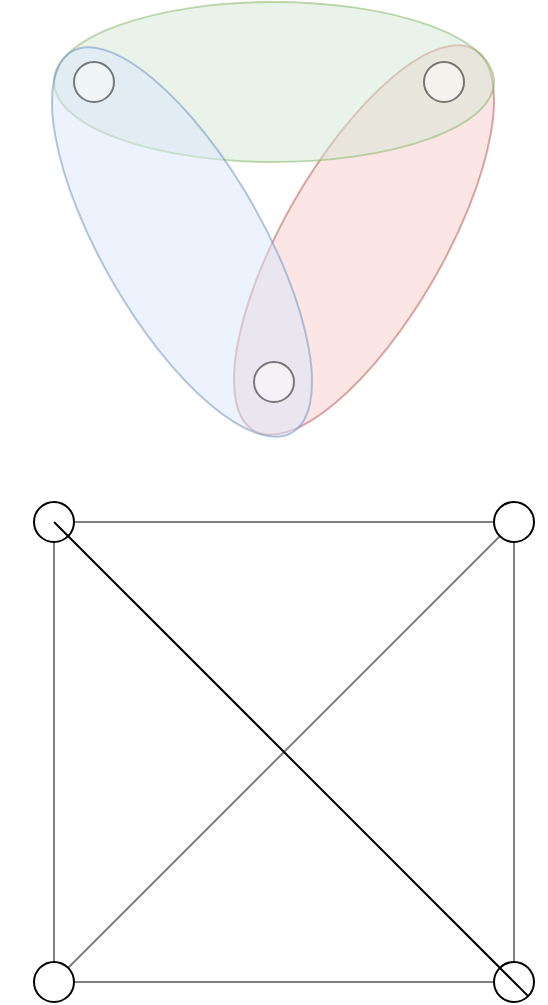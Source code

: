 <mxfile version="20.0.3" type="github">
  <diagram id="XnihjNDR5ECjtKAGWqoD" name="Page-1">
    <mxGraphModel dx="835" dy="724" grid="1" gridSize="10" guides="1" tooltips="1" connect="1" arrows="1" fold="1" page="1" pageScale="1" pageWidth="850" pageHeight="1100" math="0" shadow="0">
      <root>
        <mxCell id="0" />
        <mxCell id="1" parent="0" />
        <mxCell id="FC8SatOdNbRud1lcI9og-23" value="" style="endArrow=none;html=1;rounded=0;exitX=0;exitY=1;exitDx=0;exitDy=0;" edge="1" parent="1" source="FC8SatOdNbRud1lcI9og-16">
          <mxGeometry width="50" height="50" relative="1" as="geometry">
            <mxPoint x="240" y="590" as="sourcePoint" />
            <mxPoint x="470" y="360" as="targetPoint" />
          </mxGeometry>
        </mxCell>
        <mxCell id="FC8SatOdNbRud1lcI9og-1" value="" style="ellipse;whiteSpace=wrap;html=1;rotation=-240;opacity=50;fillColor=#f8cecc;strokeColor=#b85450;" vertex="1" parent="1">
          <mxGeometry x="285" y="179" width="220" height="80" as="geometry" />
        </mxCell>
        <mxCell id="FC8SatOdNbRud1lcI9og-3" value="" style="ellipse;whiteSpace=wrap;html=1;opacity=50;fillColor=#d5e8d4;strokeColor=#82b366;" vertex="1" parent="1">
          <mxGeometry x="240" y="100" width="220" height="80" as="geometry" />
        </mxCell>
        <mxCell id="FC8SatOdNbRud1lcI9og-4" value="" style="ellipse;whiteSpace=wrap;html=1;rotation=60;opacity=50;fillColor=#dae8fc;strokeColor=#6c8ebf;" vertex="1" parent="1">
          <mxGeometry x="194" y="180" width="220" height="80" as="geometry" />
        </mxCell>
        <mxCell id="FC8SatOdNbRud1lcI9og-16" value="" style="whiteSpace=wrap;html=1;aspect=fixed;opacity=50;" vertex="1" parent="1">
          <mxGeometry x="240" y="360" width="230" height="230" as="geometry" />
        </mxCell>
        <mxCell id="FC8SatOdNbRud1lcI9og-17" value="" style="endArrow=none;html=1;rounded=0;exitX=0;exitY=0;exitDx=0;exitDy=0;entryX=1;entryY=1;entryDx=0;entryDy=0;startArrow=none;" edge="1" parent="1" source="FC8SatOdNbRud1lcI9og-21" target="FC8SatOdNbRud1lcI9og-16">
          <mxGeometry width="50" height="50" relative="1" as="geometry">
            <mxPoint x="400" y="520" as="sourcePoint" />
            <mxPoint x="450" y="470" as="targetPoint" />
          </mxGeometry>
        </mxCell>
        <mxCell id="FC8SatOdNbRud1lcI9og-18" value="" style="endArrow=none;html=1;rounded=0;exitX=0;exitY=1;exitDx=0;exitDy=0;entryX=1;entryY=0;entryDx=0;entryDy=0;startArrow=none;" edge="1" parent="1" source="FC8SatOdNbRud1lcI9og-22" target="FC8SatOdNbRud1lcI9og-16">
          <mxGeometry width="50" height="50" relative="1" as="geometry">
            <mxPoint x="400" y="520" as="sourcePoint" />
            <mxPoint x="450" y="470" as="targetPoint" />
          </mxGeometry>
        </mxCell>
        <mxCell id="FC8SatOdNbRud1lcI9og-19" value="" style="ellipse;whiteSpace=wrap;html=1;aspect=fixed;" vertex="1" parent="1">
          <mxGeometry x="230" y="350" width="20" height="20" as="geometry" />
        </mxCell>
        <mxCell id="FC8SatOdNbRud1lcI9og-20" value="" style="ellipse;whiteSpace=wrap;html=1;aspect=fixed;" vertex="1" parent="1">
          <mxGeometry x="230" y="580" width="20" height="20" as="geometry" />
        </mxCell>
        <mxCell id="FC8SatOdNbRud1lcI9og-22" value="" style="ellipse;whiteSpace=wrap;html=1;aspect=fixed;" vertex="1" parent="1">
          <mxGeometry x="460" y="350" width="20" height="20" as="geometry" />
        </mxCell>
        <mxCell id="FC8SatOdNbRud1lcI9og-21" value="" style="ellipse;whiteSpace=wrap;html=1;aspect=fixed;" vertex="1" parent="1">
          <mxGeometry x="460" y="580" width="20" height="20" as="geometry" />
        </mxCell>
        <mxCell id="FC8SatOdNbRud1lcI9og-25" value="" style="endArrow=none;html=1;rounded=0;exitX=0;exitY=0;exitDx=0;exitDy=0;entryX=1;entryY=1;entryDx=0;entryDy=0;" edge="1" parent="1" source="FC8SatOdNbRud1lcI9og-16" target="FC8SatOdNbRud1lcI9og-21">
          <mxGeometry width="50" height="50" relative="1" as="geometry">
            <mxPoint x="240" y="360" as="sourcePoint" />
            <mxPoint x="470" y="590" as="targetPoint" />
          </mxGeometry>
        </mxCell>
        <mxCell id="FC8SatOdNbRud1lcI9og-26" value="" style="ellipse;whiteSpace=wrap;html=1;aspect=fixed;opacity=50;" vertex="1" parent="1">
          <mxGeometry x="340" y="280" width="20" height="20" as="geometry" />
        </mxCell>
        <mxCell id="FC8SatOdNbRud1lcI9og-27" value="" style="ellipse;whiteSpace=wrap;html=1;aspect=fixed;opacity=50;" vertex="1" parent="1">
          <mxGeometry x="250" y="130" width="20" height="20" as="geometry" />
        </mxCell>
        <mxCell id="FC8SatOdNbRud1lcI9og-28" value="" style="ellipse;whiteSpace=wrap;html=1;aspect=fixed;opacity=50;" vertex="1" parent="1">
          <mxGeometry x="425" y="130" width="20" height="20" as="geometry" />
        </mxCell>
      </root>
    </mxGraphModel>
  </diagram>
</mxfile>
